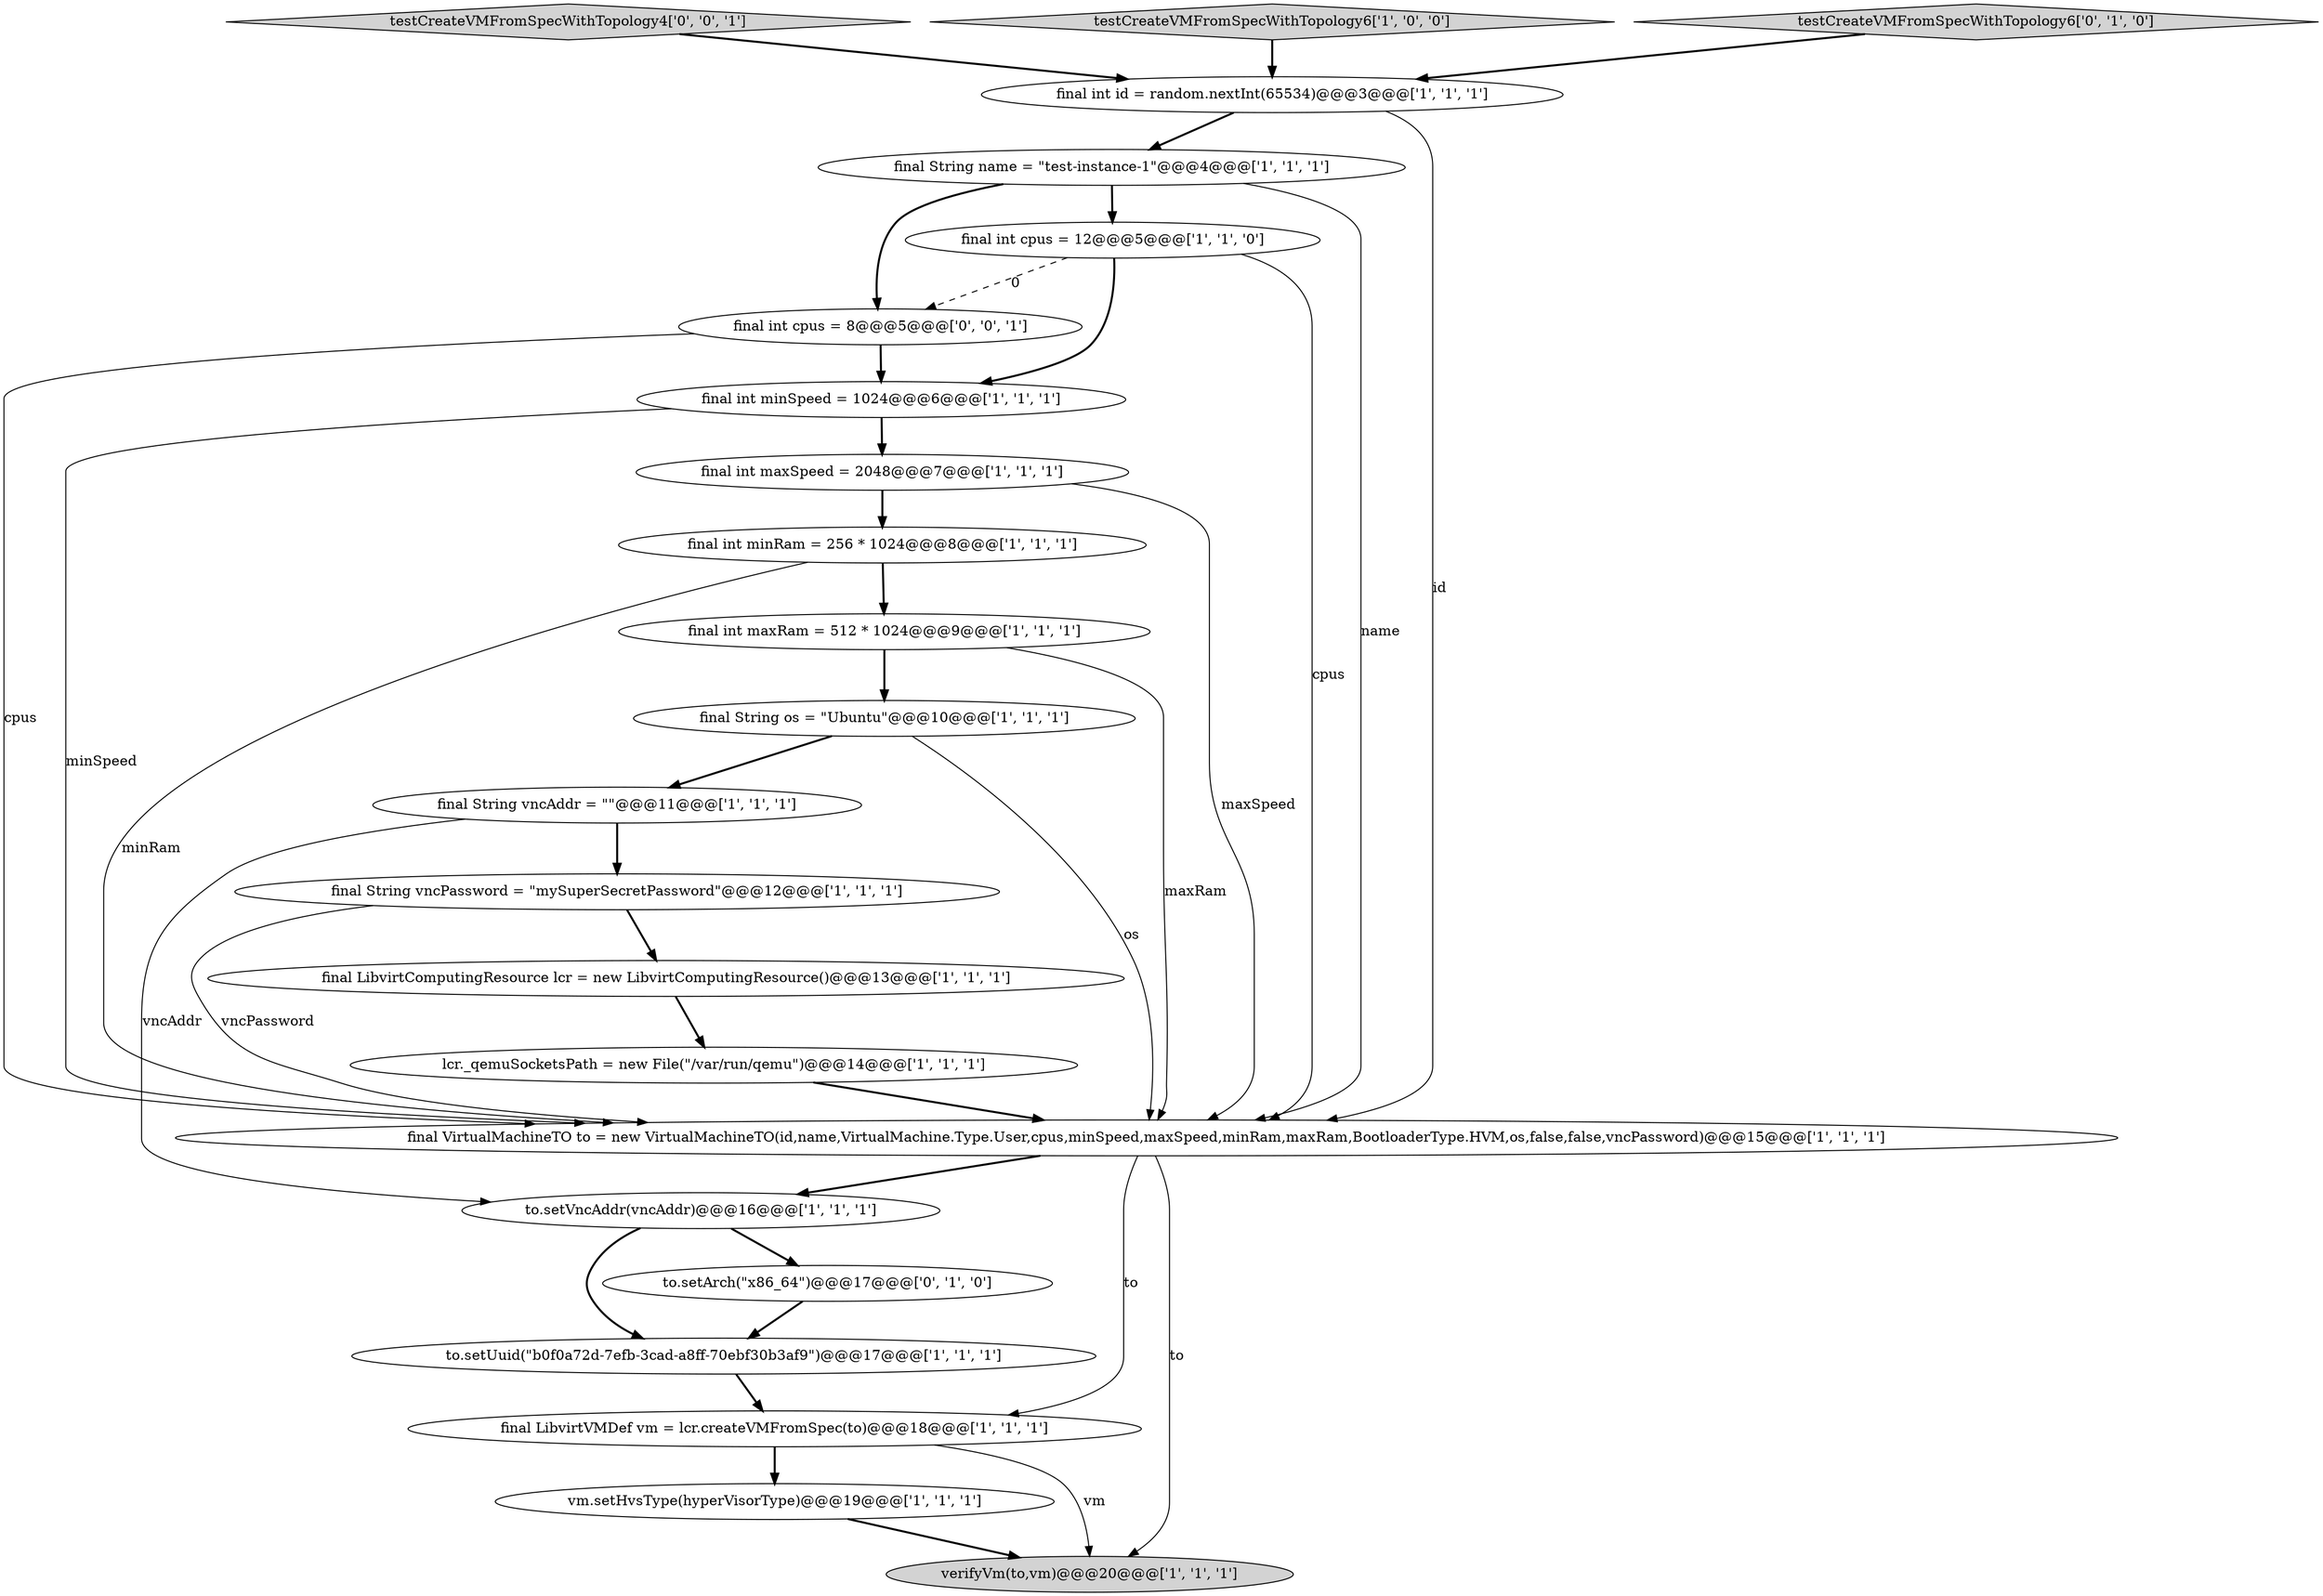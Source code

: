 digraph {
1 [style = filled, label = "final int maxSpeed = 2048@@@7@@@['1', '1', '1']", fillcolor = white, shape = ellipse image = "AAA0AAABBB1BBB"];
5 [style = filled, label = "lcr._qemuSocketsPath = new File(\"/var/run/qemu\")@@@14@@@['1', '1', '1']", fillcolor = white, shape = ellipse image = "AAA0AAABBB1BBB"];
3 [style = filled, label = "final VirtualMachineTO to = new VirtualMachineTO(id,name,VirtualMachine.Type.User,cpus,minSpeed,maxSpeed,minRam,maxRam,BootloaderType.HVM,os,false,false,vncPassword)@@@15@@@['1', '1', '1']", fillcolor = white, shape = ellipse image = "AAA0AAABBB1BBB"];
20 [style = filled, label = "to.setArch(\"x86_64\")@@@17@@@['0', '1', '0']", fillcolor = white, shape = ellipse image = "AAA1AAABBB2BBB"];
4 [style = filled, label = "final String name = \"test-instance-1\"@@@4@@@['1', '1', '1']", fillcolor = white, shape = ellipse image = "AAA0AAABBB1BBB"];
11 [style = filled, label = "final int id = random.nextInt(65534)@@@3@@@['1', '1', '1']", fillcolor = white, shape = ellipse image = "AAA0AAABBB1BBB"];
22 [style = filled, label = "testCreateVMFromSpecWithTopology4['0', '0', '1']", fillcolor = lightgray, shape = diamond image = "AAA0AAABBB3BBB"];
12 [style = filled, label = "final LibvirtVMDef vm = lcr.createVMFromSpec(to)@@@18@@@['1', '1', '1']", fillcolor = white, shape = ellipse image = "AAA0AAABBB1BBB"];
21 [style = filled, label = "final int cpus = 8@@@5@@@['0', '0', '1']", fillcolor = white, shape = ellipse image = "AAA0AAABBB3BBB"];
13 [style = filled, label = "final int minSpeed = 1024@@@6@@@['1', '1', '1']", fillcolor = white, shape = ellipse image = "AAA0AAABBB1BBB"];
14 [style = filled, label = "verifyVm(to,vm)@@@20@@@['1', '1', '1']", fillcolor = lightgray, shape = ellipse image = "AAA0AAABBB1BBB"];
16 [style = filled, label = "to.setVncAddr(vncAddr)@@@16@@@['1', '1', '1']", fillcolor = white, shape = ellipse image = "AAA0AAABBB1BBB"];
15 [style = filled, label = "testCreateVMFromSpecWithTopology6['1', '0', '0']", fillcolor = lightgray, shape = diamond image = "AAA0AAABBB1BBB"];
0 [style = filled, label = "final String os = \"Ubuntu\"@@@10@@@['1', '1', '1']", fillcolor = white, shape = ellipse image = "AAA0AAABBB1BBB"];
2 [style = filled, label = "final int minRam = 256 * 1024@@@8@@@['1', '1', '1']", fillcolor = white, shape = ellipse image = "AAA0AAABBB1BBB"];
10 [style = filled, label = "final String vncPassword = \"mySuperSecretPassword\"@@@12@@@['1', '1', '1']", fillcolor = white, shape = ellipse image = "AAA0AAABBB1BBB"];
8 [style = filled, label = "vm.setHvsType(hyperVisorType)@@@19@@@['1', '1', '1']", fillcolor = white, shape = ellipse image = "AAA0AAABBB1BBB"];
17 [style = filled, label = "to.setUuid(\"b0f0a72d-7efb-3cad-a8ff-70ebf30b3af9\")@@@17@@@['1', '1', '1']", fillcolor = white, shape = ellipse image = "AAA0AAABBB1BBB"];
7 [style = filled, label = "final int maxRam = 512 * 1024@@@9@@@['1', '1', '1']", fillcolor = white, shape = ellipse image = "AAA0AAABBB1BBB"];
9 [style = filled, label = "final int cpus = 12@@@5@@@['1', '1', '0']", fillcolor = white, shape = ellipse image = "AAA0AAABBB1BBB"];
6 [style = filled, label = "final LibvirtComputingResource lcr = new LibvirtComputingResource()@@@13@@@['1', '1', '1']", fillcolor = white, shape = ellipse image = "AAA0AAABBB1BBB"];
19 [style = filled, label = "testCreateVMFromSpecWithTopology6['0', '1', '0']", fillcolor = lightgray, shape = diamond image = "AAA0AAABBB2BBB"];
18 [style = filled, label = "final String vncAddr = \"\"@@@11@@@['1', '1', '1']", fillcolor = white, shape = ellipse image = "AAA0AAABBB1BBB"];
22->11 [style = bold, label=""];
8->14 [style = bold, label=""];
11->4 [style = bold, label=""];
2->3 [style = solid, label="minRam"];
13->3 [style = solid, label="minSpeed"];
9->3 [style = solid, label="cpus"];
10->6 [style = bold, label=""];
1->3 [style = solid, label="maxSpeed"];
11->3 [style = solid, label="id"];
0->3 [style = solid, label="os"];
12->14 [style = solid, label="vm"];
2->7 [style = bold, label=""];
9->21 [style = dashed, label="0"];
9->13 [style = bold, label=""];
17->12 [style = bold, label=""];
7->3 [style = solid, label="maxRam"];
10->3 [style = solid, label="vncPassword"];
4->3 [style = solid, label="name"];
3->12 [style = solid, label="to"];
19->11 [style = bold, label=""];
15->11 [style = bold, label=""];
21->3 [style = solid, label="cpus"];
4->9 [style = bold, label=""];
18->10 [style = bold, label=""];
7->0 [style = bold, label=""];
18->16 [style = solid, label="vncAddr"];
3->14 [style = solid, label="to"];
6->5 [style = bold, label=""];
13->1 [style = bold, label=""];
16->20 [style = bold, label=""];
20->17 [style = bold, label=""];
16->17 [style = bold, label=""];
5->3 [style = bold, label=""];
3->16 [style = bold, label=""];
4->21 [style = bold, label=""];
12->8 [style = bold, label=""];
1->2 [style = bold, label=""];
0->18 [style = bold, label=""];
21->13 [style = bold, label=""];
}
